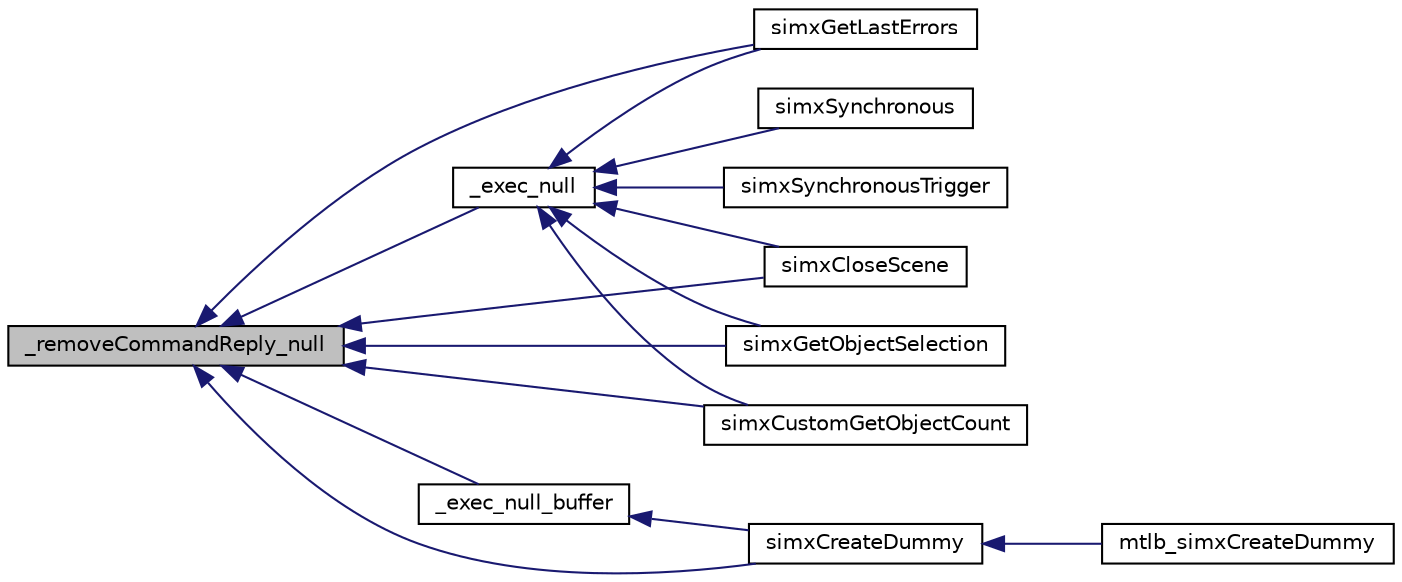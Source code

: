 digraph "_removeCommandReply_null"
{
  edge [fontname="Helvetica",fontsize="10",labelfontname="Helvetica",labelfontsize="10"];
  node [fontname="Helvetica",fontsize="10",shape=record];
  rankdir="LR";
  Node1 [label="_removeCommandReply_null",height=0.2,width=0.4,color="black", fillcolor="grey75", style="filled" fontcolor="black"];
  Node1 -> Node2 [dir="back",color="midnightblue",fontsize="10",style="solid"];
  Node2 [label="_exec_null",height=0.2,width=0.4,color="black", fillcolor="white", style="filled",URL="$ext_api_8c.html#aa4d6e3e9f9ac23ef988b261edd0f1e7f"];
  Node2 -> Node3 [dir="back",color="midnightblue",fontsize="10",style="solid"];
  Node3 [label="simxSynchronousTrigger",height=0.2,width=0.4,color="black", fillcolor="white", style="filled",URL="$ext_api_8h.html#af09861c15a7b5017d37807def9529f12"];
  Node2 -> Node4 [dir="back",color="midnightblue",fontsize="10",style="solid"];
  Node4 [label="simxSynchronous",height=0.2,width=0.4,color="black", fillcolor="white", style="filled",URL="$ext_api_8h.html#a0a80c37ef777948657a62b728d9431df"];
  Node2 -> Node5 [dir="back",color="midnightblue",fontsize="10",style="solid"];
  Node5 [label="simxGetLastErrors",height=0.2,width=0.4,color="black", fillcolor="white", style="filled",URL="$ext_api_8h.html#a265b9b6d5f02dc1ef8d3f456de6ba14f"];
  Node2 -> Node6 [dir="back",color="midnightblue",fontsize="10",style="solid"];
  Node6 [label="simxCloseScene",height=0.2,width=0.4,color="black", fillcolor="white", style="filled",URL="$ext_api_8h.html#a5be48e4f55358dc8d590b4a5dbc5d40a"];
  Node2 -> Node7 [dir="back",color="midnightblue",fontsize="10",style="solid"];
  Node7 [label="simxGetObjectSelection",height=0.2,width=0.4,color="black", fillcolor="white", style="filled",URL="$ext_api_8h.html#a54a1782a88e76582bea326066d52ee36"];
  Node2 -> Node8 [dir="back",color="midnightblue",fontsize="10",style="solid"];
  Node8 [label="simxCustomGetObjectCount",height=0.2,width=0.4,color="black", fillcolor="white", style="filled",URL="$ext_api_custom_8h.html#a6b8e3e5248f60b265adfbaf84df5e314"];
  Node1 -> Node9 [dir="back",color="midnightblue",fontsize="10",style="solid"];
  Node9 [label="_exec_null_buffer",height=0.2,width=0.4,color="black", fillcolor="white", style="filled",URL="$ext_api_8c.html#a6e5bbe1e829dc2e96f74de0273e580fd"];
  Node9 -> Node10 [dir="back",color="midnightblue",fontsize="10",style="solid"];
  Node10 [label="simxCreateDummy",height=0.2,width=0.4,color="black", fillcolor="white", style="filled",URL="$ext_api_8h.html#a82649f82fdb3aeab83e5de1be27975a2"];
  Node10 -> Node11 [dir="back",color="midnightblue",fontsize="10",style="solid"];
  Node11 [label="mtlb_simxCreateDummy",height=0.2,width=0.4,color="black", fillcolor="white", style="filled",URL="$ext_api_8h.html#adc92fb4bcf2faaf19790dca5c8150afe"];
  Node1 -> Node10 [dir="back",color="midnightblue",fontsize="10",style="solid"];
  Node1 -> Node5 [dir="back",color="midnightblue",fontsize="10",style="solid"];
  Node1 -> Node6 [dir="back",color="midnightblue",fontsize="10",style="solid"];
  Node1 -> Node7 [dir="back",color="midnightblue",fontsize="10",style="solid"];
  Node1 -> Node8 [dir="back",color="midnightblue",fontsize="10",style="solid"];
}
